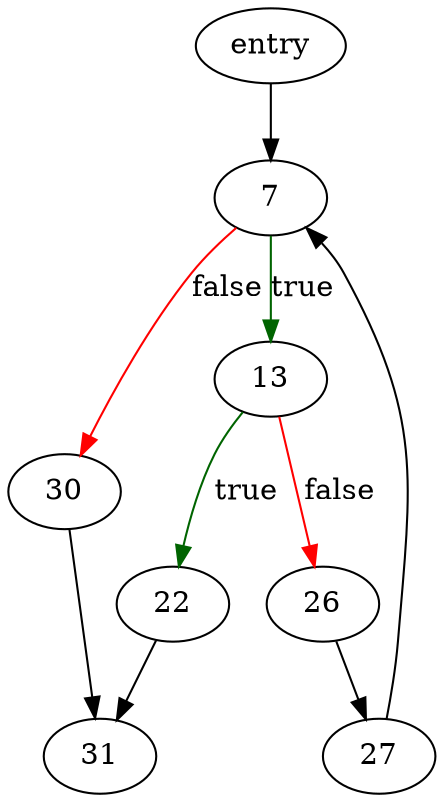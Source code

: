 digraph "sqlite3WhereGetMask" {
	// Node definitions.
	2 [label=entry];
	7;
	13;
	22;
	26;
	27;
	30;
	31;

	// Edge definitions.
	2 -> 7;
	7 -> 13 [
		color=darkgreen
		label=true
	];
	7 -> 30 [
		color=red
		label=false
	];
	13 -> 22 [
		color=darkgreen
		label=true
	];
	13 -> 26 [
		color=red
		label=false
	];
	22 -> 31;
	26 -> 27;
	27 -> 7;
	30 -> 31;
}